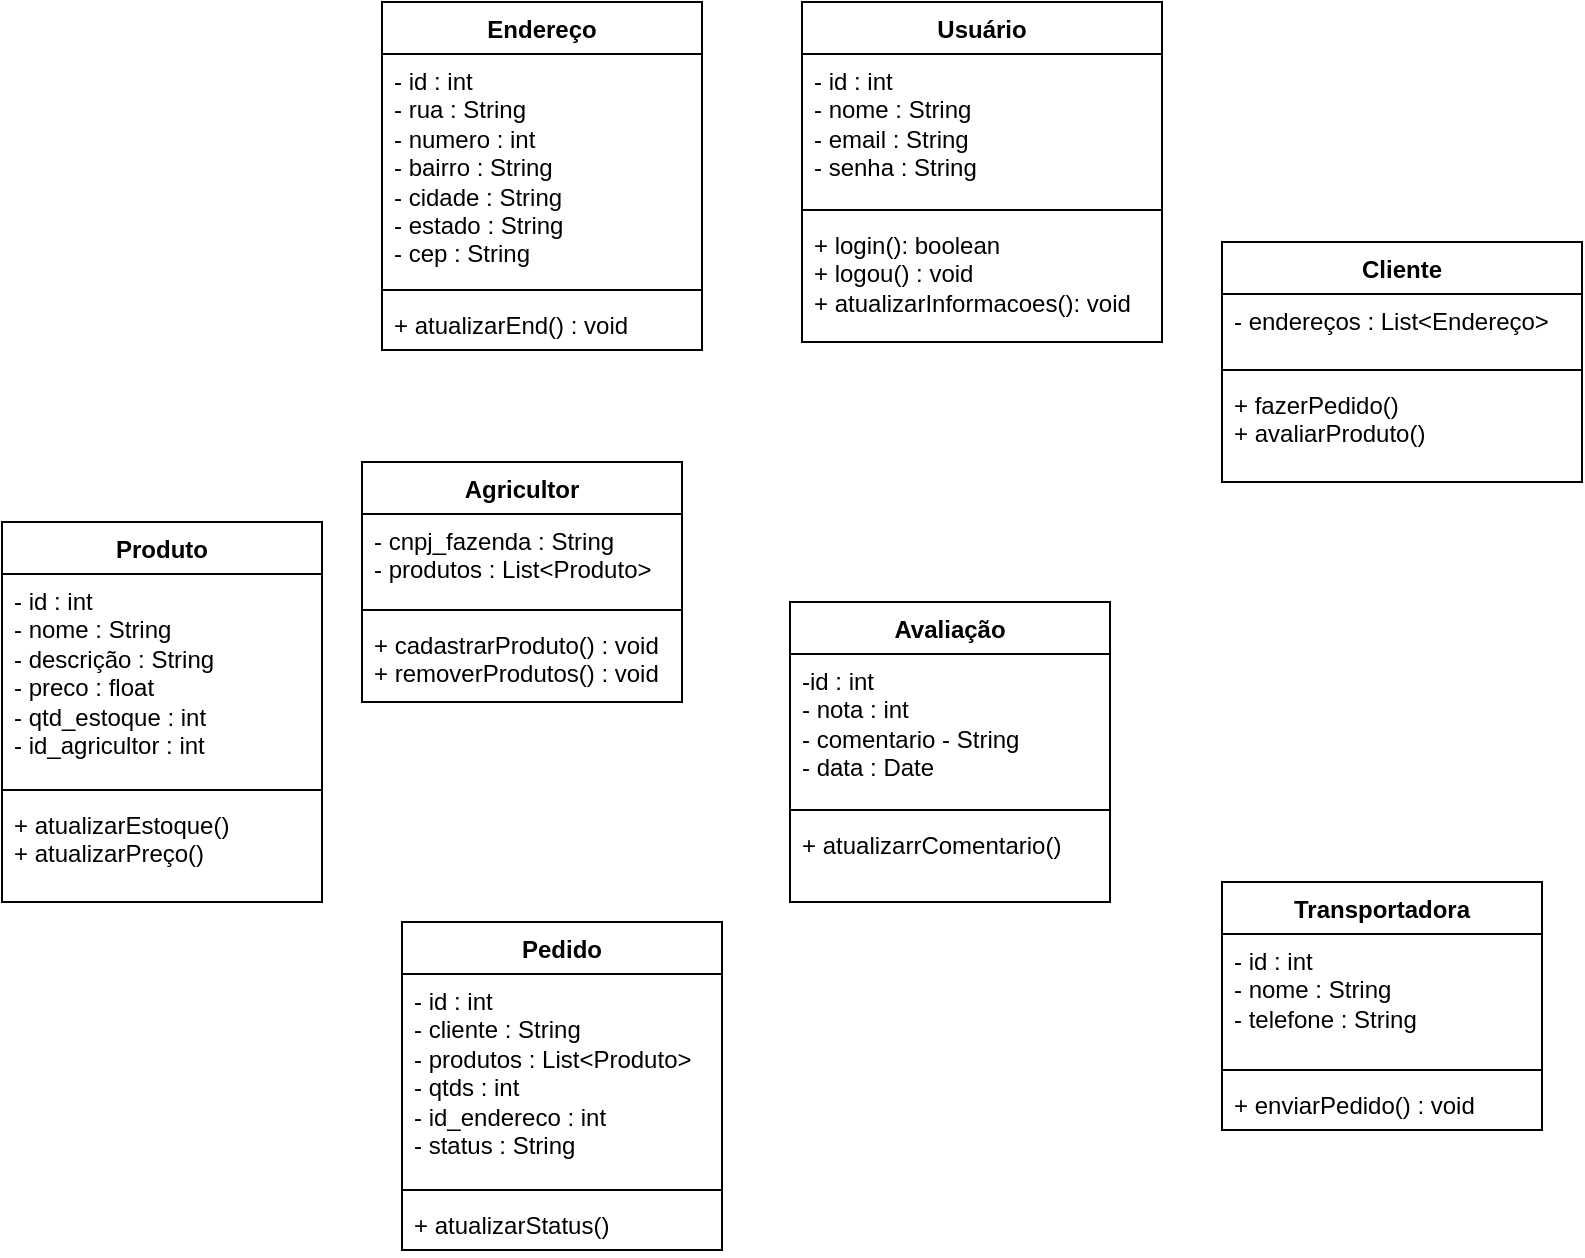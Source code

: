 <mxfile version="24.7.10">
  <diagram name="Página-1" id="Q1GDpHMXebuc5FLrC5qu">
    <mxGraphModel dx="1386" dy="1803" grid="1" gridSize="10" guides="1" tooltips="1" connect="1" arrows="1" fold="1" page="1" pageScale="1" pageWidth="827" pageHeight="1169" math="0" shadow="0">
      <root>
        <mxCell id="0" />
        <mxCell id="1" parent="0" />
        <mxCell id="c0ZEwymZsBX48ia5Rc3S-5" value="Usuário" style="swimlane;fontStyle=1;align=center;verticalAlign=top;childLayout=stackLayout;horizontal=1;startSize=26;horizontalStack=0;resizeParent=1;resizeParentMax=0;resizeLast=0;collapsible=1;marginBottom=0;whiteSpace=wrap;html=1;" parent="1" vertex="1">
          <mxGeometry x="420" y="-460" width="180" height="170" as="geometry" />
        </mxCell>
        <mxCell id="c0ZEwymZsBX48ia5Rc3S-6" value="- id : int&lt;div&gt;- nome : String&lt;/div&gt;&lt;div&gt;- email : String&lt;/div&gt;&lt;div&gt;- senha : String&lt;/div&gt;" style="text;strokeColor=none;fillColor=none;align=left;verticalAlign=top;spacingLeft=4;spacingRight=4;overflow=hidden;rotatable=0;points=[[0,0.5],[1,0.5]];portConstraint=eastwest;whiteSpace=wrap;html=1;" parent="c0ZEwymZsBX48ia5Rc3S-5" vertex="1">
          <mxGeometry y="26" width="180" height="74" as="geometry" />
        </mxCell>
        <mxCell id="c0ZEwymZsBX48ia5Rc3S-7" value="" style="line;strokeWidth=1;fillColor=none;align=left;verticalAlign=middle;spacingTop=-1;spacingLeft=3;spacingRight=3;rotatable=0;labelPosition=right;points=[];portConstraint=eastwest;strokeColor=inherit;" parent="c0ZEwymZsBX48ia5Rc3S-5" vertex="1">
          <mxGeometry y="100" width="180" height="8" as="geometry" />
        </mxCell>
        <mxCell id="c0ZEwymZsBX48ia5Rc3S-8" value="+ login(): boolean&lt;div&gt;+ logou() : void&lt;/div&gt;&lt;div&gt;+&amp;nbsp;atualizarInformacoes(): void&lt;/div&gt;" style="text;strokeColor=none;fillColor=none;align=left;verticalAlign=top;spacingLeft=4;spacingRight=4;overflow=hidden;rotatable=0;points=[[0,0.5],[1,0.5]];portConstraint=eastwest;whiteSpace=wrap;html=1;" parent="c0ZEwymZsBX48ia5Rc3S-5" vertex="1">
          <mxGeometry y="108" width="180" height="62" as="geometry" />
        </mxCell>
        <mxCell id="c0ZEwymZsBX48ia5Rc3S-9" value="Endereço" style="swimlane;fontStyle=1;align=center;verticalAlign=top;childLayout=stackLayout;horizontal=1;startSize=26;horizontalStack=0;resizeParent=1;resizeParentMax=0;resizeLast=0;collapsible=1;marginBottom=0;whiteSpace=wrap;html=1;" parent="1" vertex="1">
          <mxGeometry x="210" y="-460" width="160" height="174" as="geometry" />
        </mxCell>
        <mxCell id="c0ZEwymZsBX48ia5Rc3S-10" value="- id : int&lt;div&gt;- rua : String&lt;/div&gt;&lt;div&gt;- numero : int&lt;/div&gt;&lt;div&gt;- bairro : String&lt;/div&gt;&lt;div&gt;- cidade : String&lt;/div&gt;&lt;div&gt;- estado : String&lt;/div&gt;&lt;div&gt;- cep : String&lt;/div&gt;" style="text;strokeColor=none;fillColor=none;align=left;verticalAlign=top;spacingLeft=4;spacingRight=4;overflow=hidden;rotatable=0;points=[[0,0.5],[1,0.5]];portConstraint=eastwest;whiteSpace=wrap;html=1;" parent="c0ZEwymZsBX48ia5Rc3S-9" vertex="1">
          <mxGeometry y="26" width="160" height="114" as="geometry" />
        </mxCell>
        <mxCell id="c0ZEwymZsBX48ia5Rc3S-11" value="" style="line;strokeWidth=1;fillColor=none;align=left;verticalAlign=middle;spacingTop=-1;spacingLeft=3;spacingRight=3;rotatable=0;labelPosition=right;points=[];portConstraint=eastwest;strokeColor=inherit;" parent="c0ZEwymZsBX48ia5Rc3S-9" vertex="1">
          <mxGeometry y="140" width="160" height="8" as="geometry" />
        </mxCell>
        <mxCell id="c0ZEwymZsBX48ia5Rc3S-12" value="+ atualizarEnd() : void" style="text;strokeColor=none;fillColor=none;align=left;verticalAlign=top;spacingLeft=4;spacingRight=4;overflow=hidden;rotatable=0;points=[[0,0.5],[1,0.5]];portConstraint=eastwest;whiteSpace=wrap;html=1;" parent="c0ZEwymZsBX48ia5Rc3S-9" vertex="1">
          <mxGeometry y="148" width="160" height="26" as="geometry" />
        </mxCell>
        <mxCell id="RVrp-rEMrFTjAYgQbzQh-1" value="Agricultor" style="swimlane;fontStyle=1;align=center;verticalAlign=top;childLayout=stackLayout;horizontal=1;startSize=26;horizontalStack=0;resizeParent=1;resizeParentMax=0;resizeLast=0;collapsible=1;marginBottom=0;whiteSpace=wrap;html=1;" parent="1" vertex="1">
          <mxGeometry x="200" y="-230" width="160" height="120" as="geometry" />
        </mxCell>
        <mxCell id="RVrp-rEMrFTjAYgQbzQh-2" value="- cnpj_fazenda : String&lt;div&gt;- produtos :&amp;nbsp;List&amp;lt;Produto&amp;gt;&lt;/div&gt;" style="text;strokeColor=none;fillColor=none;align=left;verticalAlign=top;spacingLeft=4;spacingRight=4;overflow=hidden;rotatable=0;points=[[0,0.5],[1,0.5]];portConstraint=eastwest;whiteSpace=wrap;html=1;" parent="RVrp-rEMrFTjAYgQbzQh-1" vertex="1">
          <mxGeometry y="26" width="160" height="44" as="geometry" />
        </mxCell>
        <mxCell id="RVrp-rEMrFTjAYgQbzQh-3" value="" style="line;strokeWidth=1;fillColor=none;align=left;verticalAlign=middle;spacingTop=-1;spacingLeft=3;spacingRight=3;rotatable=0;labelPosition=right;points=[];portConstraint=eastwest;strokeColor=inherit;" parent="RVrp-rEMrFTjAYgQbzQh-1" vertex="1">
          <mxGeometry y="70" width="160" height="8" as="geometry" />
        </mxCell>
        <mxCell id="RVrp-rEMrFTjAYgQbzQh-4" value="+ cadastrarProduto() : void&lt;div&gt;+ removerProdutos() : void&lt;/div&gt;" style="text;strokeColor=none;fillColor=none;align=left;verticalAlign=top;spacingLeft=4;spacingRight=4;overflow=hidden;rotatable=0;points=[[0,0.5],[1,0.5]];portConstraint=eastwest;whiteSpace=wrap;html=1;" parent="RVrp-rEMrFTjAYgQbzQh-1" vertex="1">
          <mxGeometry y="78" width="160" height="42" as="geometry" />
        </mxCell>
        <mxCell id="RVrp-rEMrFTjAYgQbzQh-5" value="Cliente" style="swimlane;fontStyle=1;align=center;verticalAlign=top;childLayout=stackLayout;horizontal=1;startSize=26;horizontalStack=0;resizeParent=1;resizeParentMax=0;resizeLast=0;collapsible=1;marginBottom=0;whiteSpace=wrap;html=1;" parent="1" vertex="1">
          <mxGeometry x="630" y="-340" width="180" height="120" as="geometry" />
        </mxCell>
        <mxCell id="RVrp-rEMrFTjAYgQbzQh-6" value="- endereços :&amp;nbsp;List&amp;lt;Endereço&amp;gt;" style="text;strokeColor=none;fillColor=none;align=left;verticalAlign=top;spacingLeft=4;spacingRight=4;overflow=hidden;rotatable=0;points=[[0,0.5],[1,0.5]];portConstraint=eastwest;whiteSpace=wrap;html=1;" parent="RVrp-rEMrFTjAYgQbzQh-5" vertex="1">
          <mxGeometry y="26" width="180" height="34" as="geometry" />
        </mxCell>
        <mxCell id="RVrp-rEMrFTjAYgQbzQh-7" value="" style="line;strokeWidth=1;fillColor=none;align=left;verticalAlign=middle;spacingTop=-1;spacingLeft=3;spacingRight=3;rotatable=0;labelPosition=right;points=[];portConstraint=eastwest;strokeColor=inherit;" parent="RVrp-rEMrFTjAYgQbzQh-5" vertex="1">
          <mxGeometry y="60" width="180" height="8" as="geometry" />
        </mxCell>
        <mxCell id="RVrp-rEMrFTjAYgQbzQh-8" value="+ fazerPedido()&lt;div&gt;+ avaliarProduto()&lt;/div&gt;" style="text;strokeColor=none;fillColor=none;align=left;verticalAlign=top;spacingLeft=4;spacingRight=4;overflow=hidden;rotatable=0;points=[[0,0.5],[1,0.5]];portConstraint=eastwest;whiteSpace=wrap;html=1;" parent="RVrp-rEMrFTjAYgQbzQh-5" vertex="1">
          <mxGeometry y="68" width="180" height="52" as="geometry" />
        </mxCell>
        <mxCell id="JUvlSX1IcALTCkzpPKMd-1" value="Avaliação" style="swimlane;fontStyle=1;align=center;verticalAlign=top;childLayout=stackLayout;horizontal=1;startSize=26;horizontalStack=0;resizeParent=1;resizeParentMax=0;resizeLast=0;collapsible=1;marginBottom=0;whiteSpace=wrap;html=1;" vertex="1" parent="1">
          <mxGeometry x="414" y="-160" width="160" height="150" as="geometry" />
        </mxCell>
        <mxCell id="JUvlSX1IcALTCkzpPKMd-2" value="-id : int&lt;div&gt;- nota : int&lt;div&gt;- comentario - String&lt;/div&gt;&lt;/div&gt;&lt;div&gt;- data : Date&lt;/div&gt;" style="text;strokeColor=none;fillColor=none;align=left;verticalAlign=top;spacingLeft=4;spacingRight=4;overflow=hidden;rotatable=0;points=[[0,0.5],[1,0.5]];portConstraint=eastwest;whiteSpace=wrap;html=1;" vertex="1" parent="JUvlSX1IcALTCkzpPKMd-1">
          <mxGeometry y="26" width="160" height="74" as="geometry" />
        </mxCell>
        <mxCell id="JUvlSX1IcALTCkzpPKMd-3" value="" style="line;strokeWidth=1;fillColor=none;align=left;verticalAlign=middle;spacingTop=-1;spacingLeft=3;spacingRight=3;rotatable=0;labelPosition=right;points=[];portConstraint=eastwest;strokeColor=inherit;" vertex="1" parent="JUvlSX1IcALTCkzpPKMd-1">
          <mxGeometry y="100" width="160" height="8" as="geometry" />
        </mxCell>
        <mxCell id="JUvlSX1IcALTCkzpPKMd-4" value="+ atualizarrComentario()&lt;div&gt;&lt;br&gt;&lt;/div&gt;" style="text;strokeColor=none;fillColor=none;align=left;verticalAlign=top;spacingLeft=4;spacingRight=4;overflow=hidden;rotatable=0;points=[[0,0.5],[1,0.5]];portConstraint=eastwest;whiteSpace=wrap;html=1;" vertex="1" parent="JUvlSX1IcALTCkzpPKMd-1">
          <mxGeometry y="108" width="160" height="42" as="geometry" />
        </mxCell>
        <mxCell id="JUvlSX1IcALTCkzpPKMd-5" value="Produto" style="swimlane;fontStyle=1;align=center;verticalAlign=top;childLayout=stackLayout;horizontal=1;startSize=26;horizontalStack=0;resizeParent=1;resizeParentMax=0;resizeLast=0;collapsible=1;marginBottom=0;whiteSpace=wrap;html=1;" vertex="1" parent="1">
          <mxGeometry x="20" y="-200" width="160" height="190" as="geometry" />
        </mxCell>
        <mxCell id="JUvlSX1IcALTCkzpPKMd-6" value="- id : int&lt;div&gt;- nome : String&lt;/div&gt;&lt;div&gt;- descrição : String&lt;/div&gt;&lt;div&gt;- preco : float&lt;/div&gt;&lt;div&gt;- qtd_estoque : int&lt;/div&gt;&lt;div&gt;- id_agricultor : int&lt;/div&gt;" style="text;strokeColor=none;fillColor=none;align=left;verticalAlign=top;spacingLeft=4;spacingRight=4;overflow=hidden;rotatable=0;points=[[0,0.5],[1,0.5]];portConstraint=eastwest;whiteSpace=wrap;html=1;" vertex="1" parent="JUvlSX1IcALTCkzpPKMd-5">
          <mxGeometry y="26" width="160" height="104" as="geometry" />
        </mxCell>
        <mxCell id="JUvlSX1IcALTCkzpPKMd-7" value="" style="line;strokeWidth=1;fillColor=none;align=left;verticalAlign=middle;spacingTop=-1;spacingLeft=3;spacingRight=3;rotatable=0;labelPosition=right;points=[];portConstraint=eastwest;strokeColor=inherit;" vertex="1" parent="JUvlSX1IcALTCkzpPKMd-5">
          <mxGeometry y="130" width="160" height="8" as="geometry" />
        </mxCell>
        <mxCell id="JUvlSX1IcALTCkzpPKMd-8" value="+ atualizarEstoque()&lt;div&gt;+ atualizarPreço()&lt;/div&gt;" style="text;strokeColor=none;fillColor=none;align=left;verticalAlign=top;spacingLeft=4;spacingRight=4;overflow=hidden;rotatable=0;points=[[0,0.5],[1,0.5]];portConstraint=eastwest;whiteSpace=wrap;html=1;" vertex="1" parent="JUvlSX1IcALTCkzpPKMd-5">
          <mxGeometry y="138" width="160" height="52" as="geometry" />
        </mxCell>
        <mxCell id="JUvlSX1IcALTCkzpPKMd-9" value="Pedido" style="swimlane;fontStyle=1;align=center;verticalAlign=top;childLayout=stackLayout;horizontal=1;startSize=26;horizontalStack=0;resizeParent=1;resizeParentMax=0;resizeLast=0;collapsible=1;marginBottom=0;whiteSpace=wrap;html=1;" vertex="1" parent="1">
          <mxGeometry x="220" width="160" height="164" as="geometry" />
        </mxCell>
        <mxCell id="JUvlSX1IcALTCkzpPKMd-10" value="- id : int&lt;div&gt;- cliente : String&lt;/div&gt;&lt;div&gt;- produtos : List&amp;lt;Produto&amp;gt;&lt;/div&gt;&lt;div&gt;- qtds : int&lt;/div&gt;&lt;div&gt;- id_endereco : int&lt;br&gt;&lt;div&gt;- status : String&lt;/div&gt;&lt;/div&gt;" style="text;strokeColor=none;fillColor=none;align=left;verticalAlign=top;spacingLeft=4;spacingRight=4;overflow=hidden;rotatable=0;points=[[0,0.5],[1,0.5]];portConstraint=eastwest;whiteSpace=wrap;html=1;" vertex="1" parent="JUvlSX1IcALTCkzpPKMd-9">
          <mxGeometry y="26" width="160" height="104" as="geometry" />
        </mxCell>
        <mxCell id="JUvlSX1IcALTCkzpPKMd-11" value="" style="line;strokeWidth=1;fillColor=none;align=left;verticalAlign=middle;spacingTop=-1;spacingLeft=3;spacingRight=3;rotatable=0;labelPosition=right;points=[];portConstraint=eastwest;strokeColor=inherit;" vertex="1" parent="JUvlSX1IcALTCkzpPKMd-9">
          <mxGeometry y="130" width="160" height="8" as="geometry" />
        </mxCell>
        <mxCell id="JUvlSX1IcALTCkzpPKMd-12" value="+ atualizarStatus()" style="text;strokeColor=none;fillColor=none;align=left;verticalAlign=top;spacingLeft=4;spacingRight=4;overflow=hidden;rotatable=0;points=[[0,0.5],[1,0.5]];portConstraint=eastwest;whiteSpace=wrap;html=1;" vertex="1" parent="JUvlSX1IcALTCkzpPKMd-9">
          <mxGeometry y="138" width="160" height="26" as="geometry" />
        </mxCell>
        <mxCell id="JUvlSX1IcALTCkzpPKMd-13" value="Transportadora" style="swimlane;fontStyle=1;align=center;verticalAlign=top;childLayout=stackLayout;horizontal=1;startSize=26;horizontalStack=0;resizeParent=1;resizeParentMax=0;resizeLast=0;collapsible=1;marginBottom=0;whiteSpace=wrap;html=1;" vertex="1" parent="1">
          <mxGeometry x="630" y="-20" width="160" height="124" as="geometry" />
        </mxCell>
        <mxCell id="JUvlSX1IcALTCkzpPKMd-14" value="- id : int&lt;div&gt;- nome : String&lt;/div&gt;&lt;div&gt;- telefone : String&lt;/div&gt;" style="text;strokeColor=none;fillColor=none;align=left;verticalAlign=top;spacingLeft=4;spacingRight=4;overflow=hidden;rotatable=0;points=[[0,0.5],[1,0.5]];portConstraint=eastwest;whiteSpace=wrap;html=1;" vertex="1" parent="JUvlSX1IcALTCkzpPKMd-13">
          <mxGeometry y="26" width="160" height="64" as="geometry" />
        </mxCell>
        <mxCell id="JUvlSX1IcALTCkzpPKMd-15" value="" style="line;strokeWidth=1;fillColor=none;align=left;verticalAlign=middle;spacingTop=-1;spacingLeft=3;spacingRight=3;rotatable=0;labelPosition=right;points=[];portConstraint=eastwest;strokeColor=inherit;" vertex="1" parent="JUvlSX1IcALTCkzpPKMd-13">
          <mxGeometry y="90" width="160" height="8" as="geometry" />
        </mxCell>
        <mxCell id="JUvlSX1IcALTCkzpPKMd-16" value="+ enviarPedido() : void" style="text;strokeColor=none;fillColor=none;align=left;verticalAlign=top;spacingLeft=4;spacingRight=4;overflow=hidden;rotatable=0;points=[[0,0.5],[1,0.5]];portConstraint=eastwest;whiteSpace=wrap;html=1;" vertex="1" parent="JUvlSX1IcALTCkzpPKMd-13">
          <mxGeometry y="98" width="160" height="26" as="geometry" />
        </mxCell>
      </root>
    </mxGraphModel>
  </diagram>
</mxfile>

